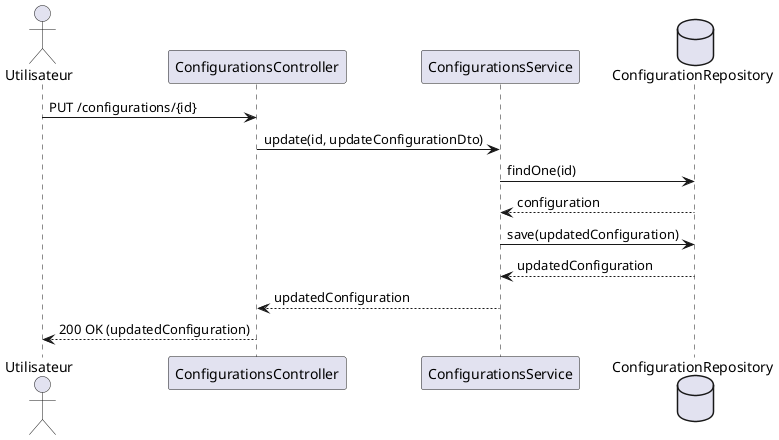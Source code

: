 @startuml
actor Utilisateur
participant "ConfigurationsController" as ConfigController
participant "ConfigurationsService" as ConfigService
database "ConfigurationRepository" as ConfigRepo

Utilisateur -> ConfigController : PUT /configurations/{id}
ConfigController -> ConfigService : update(id, updateConfigurationDto)
ConfigService -> ConfigRepo : findOne(id)
ConfigRepo --> ConfigService : configuration
ConfigService -> ConfigRepo : save(updatedConfiguration)
ConfigRepo --> ConfigService : updatedConfiguration
ConfigService --> ConfigController : updatedConfiguration
ConfigController --> Utilisateur : 200 OK (updatedConfiguration)
@enduml


